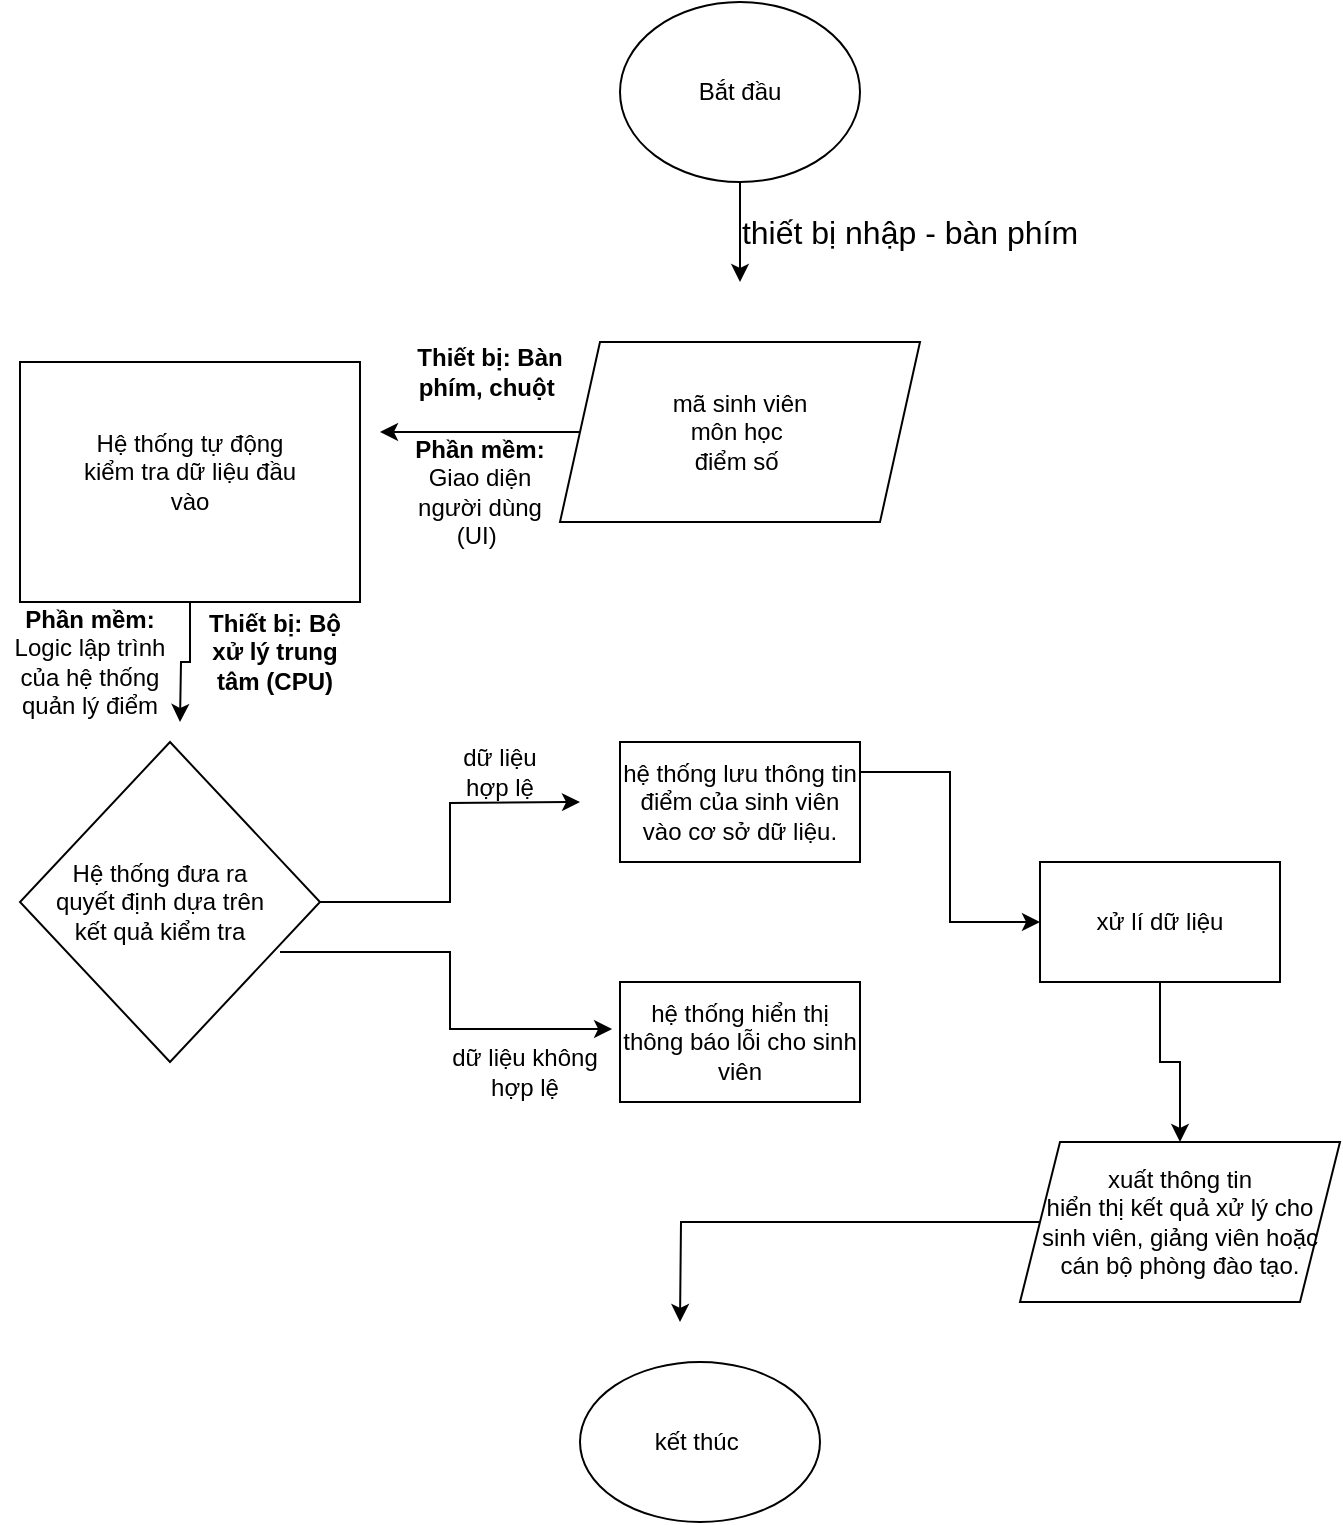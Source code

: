 <mxfile version="28.2.3">
  <diagram name="Trang-1" id="hNMZx8jetkqcnEkwR5FS">
    <mxGraphModel dx="1042" dy="623" grid="1" gridSize="10" guides="1" tooltips="1" connect="1" arrows="1" fold="1" page="1" pageScale="1" pageWidth="827" pageHeight="1169" math="0" shadow="0">
      <root>
        <mxCell id="0" />
        <mxCell id="1" parent="0" />
        <mxCell id="phpdHZPHIyAV2txNZ7d_-6" style="edgeStyle=orthogonalEdgeStyle;rounded=0;orthogonalLoop=1;jettySize=auto;html=1;exitX=0.5;exitY=1;exitDx=0;exitDy=0;" parent="1" source="phpdHZPHIyAV2txNZ7d_-1" edge="1">
          <mxGeometry relative="1" as="geometry">
            <mxPoint x="400" y="170" as="targetPoint" />
          </mxGeometry>
        </mxCell>
        <mxCell id="phpdHZPHIyAV2txNZ7d_-1" value="" style="ellipse;whiteSpace=wrap;html=1;" parent="1" vertex="1">
          <mxGeometry x="340" y="30" width="120" height="90" as="geometry" />
        </mxCell>
        <mxCell id="phpdHZPHIyAV2txNZ7d_-2" value="Bắt đầu" style="text;html=1;align=center;verticalAlign=middle;whiteSpace=wrap;rounded=0;" parent="1" vertex="1">
          <mxGeometry x="355" y="50" width="90" height="50" as="geometry" />
        </mxCell>
        <mxCell id="phpdHZPHIyAV2txNZ7d_-10" value="&lt;span style=&quot;font-family: Arial, sans-serif; font-size: 16px; text-align: left; white-space-collapse: preserve; background-color: rgb(255, 255, 255);&quot;&gt;thiết bị nhập - bàn phím&lt;/span&gt;" style="text;html=1;align=center;verticalAlign=middle;whiteSpace=wrap;rounded=0;" parent="1" vertex="1">
          <mxGeometry x="390" y="130" width="190" height="30" as="geometry" />
        </mxCell>
        <mxCell id="phpdHZPHIyAV2txNZ7d_-27" style="edgeStyle=orthogonalEdgeStyle;rounded=0;orthogonalLoop=1;jettySize=auto;html=1;exitX=0;exitY=0.5;exitDx=0;exitDy=0;" parent="1" source="phpdHZPHIyAV2txNZ7d_-16" edge="1">
          <mxGeometry relative="1" as="geometry">
            <mxPoint x="220" y="245" as="targetPoint" />
          </mxGeometry>
        </mxCell>
        <mxCell id="phpdHZPHIyAV2txNZ7d_-16" value="mã sinh viên&lt;div&gt;môn học&amp;nbsp;&lt;/div&gt;&lt;div&gt;điểm số&amp;nbsp;&lt;/div&gt;" style="shape=parallelogram;perimeter=parallelogramPerimeter;whiteSpace=wrap;html=1;fixedSize=1;" parent="1" vertex="1">
          <mxGeometry x="310" y="200" width="180" height="90" as="geometry" />
        </mxCell>
        <mxCell id="phpdHZPHIyAV2txNZ7d_-29" style="edgeStyle=orthogonalEdgeStyle;rounded=0;orthogonalLoop=1;jettySize=auto;html=1;" parent="1" source="phpdHZPHIyAV2txNZ7d_-21" edge="1">
          <mxGeometry relative="1" as="geometry">
            <mxPoint x="120" y="390" as="targetPoint" />
          </mxGeometry>
        </mxCell>
        <mxCell id="phpdHZPHIyAV2txNZ7d_-21" value="" style="rounded=0;whiteSpace=wrap;html=1;" parent="1" vertex="1">
          <mxGeometry x="40" y="210" width="170" height="120" as="geometry" />
        </mxCell>
        <mxCell id="phpdHZPHIyAV2txNZ7d_-22" value="Hệ thống tự động kiểm tra dữ liệu đầu vào" style="text;html=1;align=center;verticalAlign=middle;whiteSpace=wrap;rounded=0;" parent="1" vertex="1">
          <mxGeometry x="65" y="230" width="120" height="70" as="geometry" />
        </mxCell>
        <mxCell id="phpdHZPHIyAV2txNZ7d_-36" style="edgeStyle=orthogonalEdgeStyle;rounded=0;orthogonalLoop=1;jettySize=auto;html=1;exitX=1;exitY=0.5;exitDx=0;exitDy=0;" parent="1" source="phpdHZPHIyAV2txNZ7d_-25" edge="1">
          <mxGeometry relative="1" as="geometry">
            <mxPoint x="320" y="430" as="targetPoint" />
          </mxGeometry>
        </mxCell>
        <mxCell id="phpdHZPHIyAV2txNZ7d_-25" value="" style="rhombus;whiteSpace=wrap;html=1;" parent="1" vertex="1">
          <mxGeometry x="40" y="400" width="150" height="160" as="geometry" />
        </mxCell>
        <mxCell id="phpdHZPHIyAV2txNZ7d_-28" value="Hệ thống đưa ra quyết định dựa trên kết quả kiểm tra" style="text;html=1;align=center;verticalAlign=middle;whiteSpace=wrap;rounded=0;" parent="1" vertex="1">
          <mxGeometry x="50" y="430" width="120" height="100" as="geometry" />
        </mxCell>
        <mxCell id="phpdHZPHIyAV2txNZ7d_-30" value="&lt;b&gt;Thiết bị:&lt;/b&gt; &lt;b&gt;Bàn phím, chuột&lt;/b&gt;&amp;nbsp;" style="text;html=1;align=center;verticalAlign=middle;whiteSpace=wrap;rounded=0;" parent="1" vertex="1">
          <mxGeometry x="230" y="200" width="90" height="30" as="geometry" />
        </mxCell>
        <mxCell id="phpdHZPHIyAV2txNZ7d_-31" value="&lt;b&gt;Phần mềm:&lt;/b&gt; Giao diện người dùng (UI)&amp;nbsp;" style="text;html=1;align=center;verticalAlign=middle;whiteSpace=wrap;rounded=0;" parent="1" vertex="1">
          <mxGeometry x="230" y="250" width="80" height="50" as="geometry" />
        </mxCell>
        <mxCell id="phpdHZPHIyAV2txNZ7d_-32" value="&lt;b&gt;Phần mềm:&lt;/b&gt; Logic lập trình của hệ thống quản lý điểm" style="text;html=1;align=center;verticalAlign=middle;whiteSpace=wrap;rounded=0;" parent="1" vertex="1">
          <mxGeometry x="30" y="330" width="90" height="60" as="geometry" />
        </mxCell>
        <mxCell id="phpdHZPHIyAV2txNZ7d_-33" value="&lt;b&gt;Thiết bị:&lt;/b&gt; &lt;b&gt;Bộ xử lý trung tâm (CPU)&lt;/b&gt;" style="text;html=1;align=center;verticalAlign=middle;whiteSpace=wrap;rounded=0;" parent="1" vertex="1">
          <mxGeometry x="125" y="330" width="85" height="50" as="geometry" />
        </mxCell>
        <mxCell id="phpdHZPHIyAV2txNZ7d_-48" style="edgeStyle=orthogonalEdgeStyle;rounded=0;orthogonalLoop=1;jettySize=auto;html=1;exitX=1;exitY=0.25;exitDx=0;exitDy=0;entryX=0;entryY=0.5;entryDx=0;entryDy=0;" parent="1" source="phpdHZPHIyAV2txNZ7d_-34" target="phpdHZPHIyAV2txNZ7d_-43" edge="1">
          <mxGeometry relative="1" as="geometry" />
        </mxCell>
        <mxCell id="phpdHZPHIyAV2txNZ7d_-34" value="hệ thống lưu thông tin điểm của sinh viên vào cơ sở dữ liệu." style="rounded=0;whiteSpace=wrap;html=1;" parent="1" vertex="1">
          <mxGeometry x="340" y="400" width="120" height="60" as="geometry" />
        </mxCell>
        <mxCell id="phpdHZPHIyAV2txNZ7d_-35" value="hệ thống hiển thị thông báo lỗi cho sinh viên" style="rounded=0;whiteSpace=wrap;html=1;" parent="1" vertex="1">
          <mxGeometry x="340" y="520" width="120" height="60" as="geometry" />
        </mxCell>
        <mxCell id="phpdHZPHIyAV2txNZ7d_-40" style="edgeStyle=orthogonalEdgeStyle;rounded=0;orthogonalLoop=1;jettySize=auto;html=1;exitX=1;exitY=0.75;exitDx=0;exitDy=0;entryX=-0.033;entryY=0.392;entryDx=0;entryDy=0;entryPerimeter=0;" parent="1" source="phpdHZPHIyAV2txNZ7d_-28" target="phpdHZPHIyAV2txNZ7d_-35" edge="1">
          <mxGeometry relative="1" as="geometry" />
        </mxCell>
        <mxCell id="phpdHZPHIyAV2txNZ7d_-41" value="dữ liệu hợp lệ" style="text;html=1;align=center;verticalAlign=middle;whiteSpace=wrap;rounded=0;" parent="1" vertex="1">
          <mxGeometry x="250" y="400" width="60" height="30" as="geometry" />
        </mxCell>
        <mxCell id="phpdHZPHIyAV2txNZ7d_-42" value="dữ liệu không hợp lệ" style="text;html=1;align=center;verticalAlign=middle;whiteSpace=wrap;rounded=0;" parent="1" vertex="1">
          <mxGeometry x="245" y="550" width="95" height="30" as="geometry" />
        </mxCell>
        <mxCell id="phpdHZPHIyAV2txNZ7d_-49" style="edgeStyle=orthogonalEdgeStyle;rounded=0;orthogonalLoop=1;jettySize=auto;html=1;exitX=0.5;exitY=1;exitDx=0;exitDy=0;" parent="1" source="phpdHZPHIyAV2txNZ7d_-43" target="phpdHZPHIyAV2txNZ7d_-50" edge="1">
          <mxGeometry relative="1" as="geometry">
            <mxPoint x="610" y="570" as="targetPoint" />
          </mxGeometry>
        </mxCell>
        <mxCell id="phpdHZPHIyAV2txNZ7d_-43" value="xử lí dữ liệu" style="rounded=0;whiteSpace=wrap;html=1;" parent="1" vertex="1">
          <mxGeometry x="550" y="460" width="120" height="60" as="geometry" />
        </mxCell>
        <mxCell id="phpdHZPHIyAV2txNZ7d_-53" style="edgeStyle=orthogonalEdgeStyle;rounded=0;orthogonalLoop=1;jettySize=auto;html=1;exitX=0;exitY=0.5;exitDx=0;exitDy=0;" parent="1" source="phpdHZPHIyAV2txNZ7d_-50" edge="1">
          <mxGeometry relative="1" as="geometry">
            <mxPoint x="370" y="690" as="targetPoint" />
          </mxGeometry>
        </mxCell>
        <mxCell id="phpdHZPHIyAV2txNZ7d_-50" value="xuất thông tin&lt;div&gt;hiển thị kết quả xử lý cho sinh viên, giảng viên hoặc cán bộ phòng đào tạo.&lt;/div&gt;" style="shape=parallelogram;perimeter=parallelogramPerimeter;whiteSpace=wrap;html=1;fixedSize=1;" parent="1" vertex="1">
          <mxGeometry x="540" y="600" width="160" height="80" as="geometry" />
        </mxCell>
        <mxCell id="phpdHZPHIyAV2txNZ7d_-51" value="kết thúc&amp;nbsp;" style="ellipse;whiteSpace=wrap;html=1;" parent="1" vertex="1">
          <mxGeometry x="320" y="710" width="120" height="80" as="geometry" />
        </mxCell>
      </root>
    </mxGraphModel>
  </diagram>
</mxfile>
